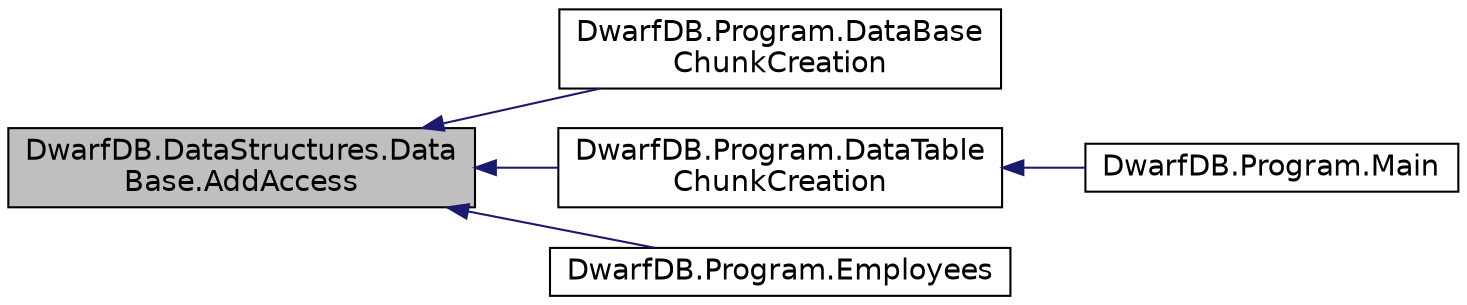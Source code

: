 digraph "DwarfDB.DataStructures.DataBase.AddAccess"
{
  edge [fontname="Helvetica",fontsize="14",labelfontname="Helvetica",labelfontsize="14"];
  node [fontname="Helvetica",fontsize="14",shape=record];
  rankdir="LR";
  Node1 [label="DwarfDB.DataStructures.Data\lBase.AddAccess",height=0.2,width=0.4,color="black", fillcolor="grey75", style="filled", fontcolor="black"];
  Node1 -> Node2 [dir="back",color="midnightblue",fontsize="14",style="solid",fontname="Helvetica"];
  Node2 [label="DwarfDB.Program.DataBase\lChunkCreation",height=0.2,width=0.4,color="black", fillcolor="white", style="filled",URL="$d2/d9a/class_dwarf_d_b_1_1_program.html#af6bc5554955f41aa161cd638dd1fcbc1"];
  Node1 -> Node3 [dir="back",color="midnightblue",fontsize="14",style="solid",fontname="Helvetica"];
  Node3 [label="DwarfDB.Program.DataTable\lChunkCreation",height=0.2,width=0.4,color="black", fillcolor="white", style="filled",URL="$d2/d9a/class_dwarf_d_b_1_1_program.html#abab621dfeced1fb0c770bd5a1dffe3a6"];
  Node3 -> Node4 [dir="back",color="midnightblue",fontsize="14",style="solid",fontname="Helvetica"];
  Node4 [label="DwarfDB.Program.Main",height=0.2,width=0.4,color="black", fillcolor="white", style="filled",URL="$d2/d9a/class_dwarf_d_b_1_1_program.html#ad191792c625399b2912062074ad4476b"];
  Node1 -> Node5 [dir="back",color="midnightblue",fontsize="14",style="solid",fontname="Helvetica"];
  Node5 [label="DwarfDB.Program.Employees",height=0.2,width=0.4,color="black", fillcolor="white", style="filled",URL="$d2/d9a/class_dwarf_d_b_1_1_program.html#a59b46f2c792386b7eaaf5419cd7656a0"];
}
